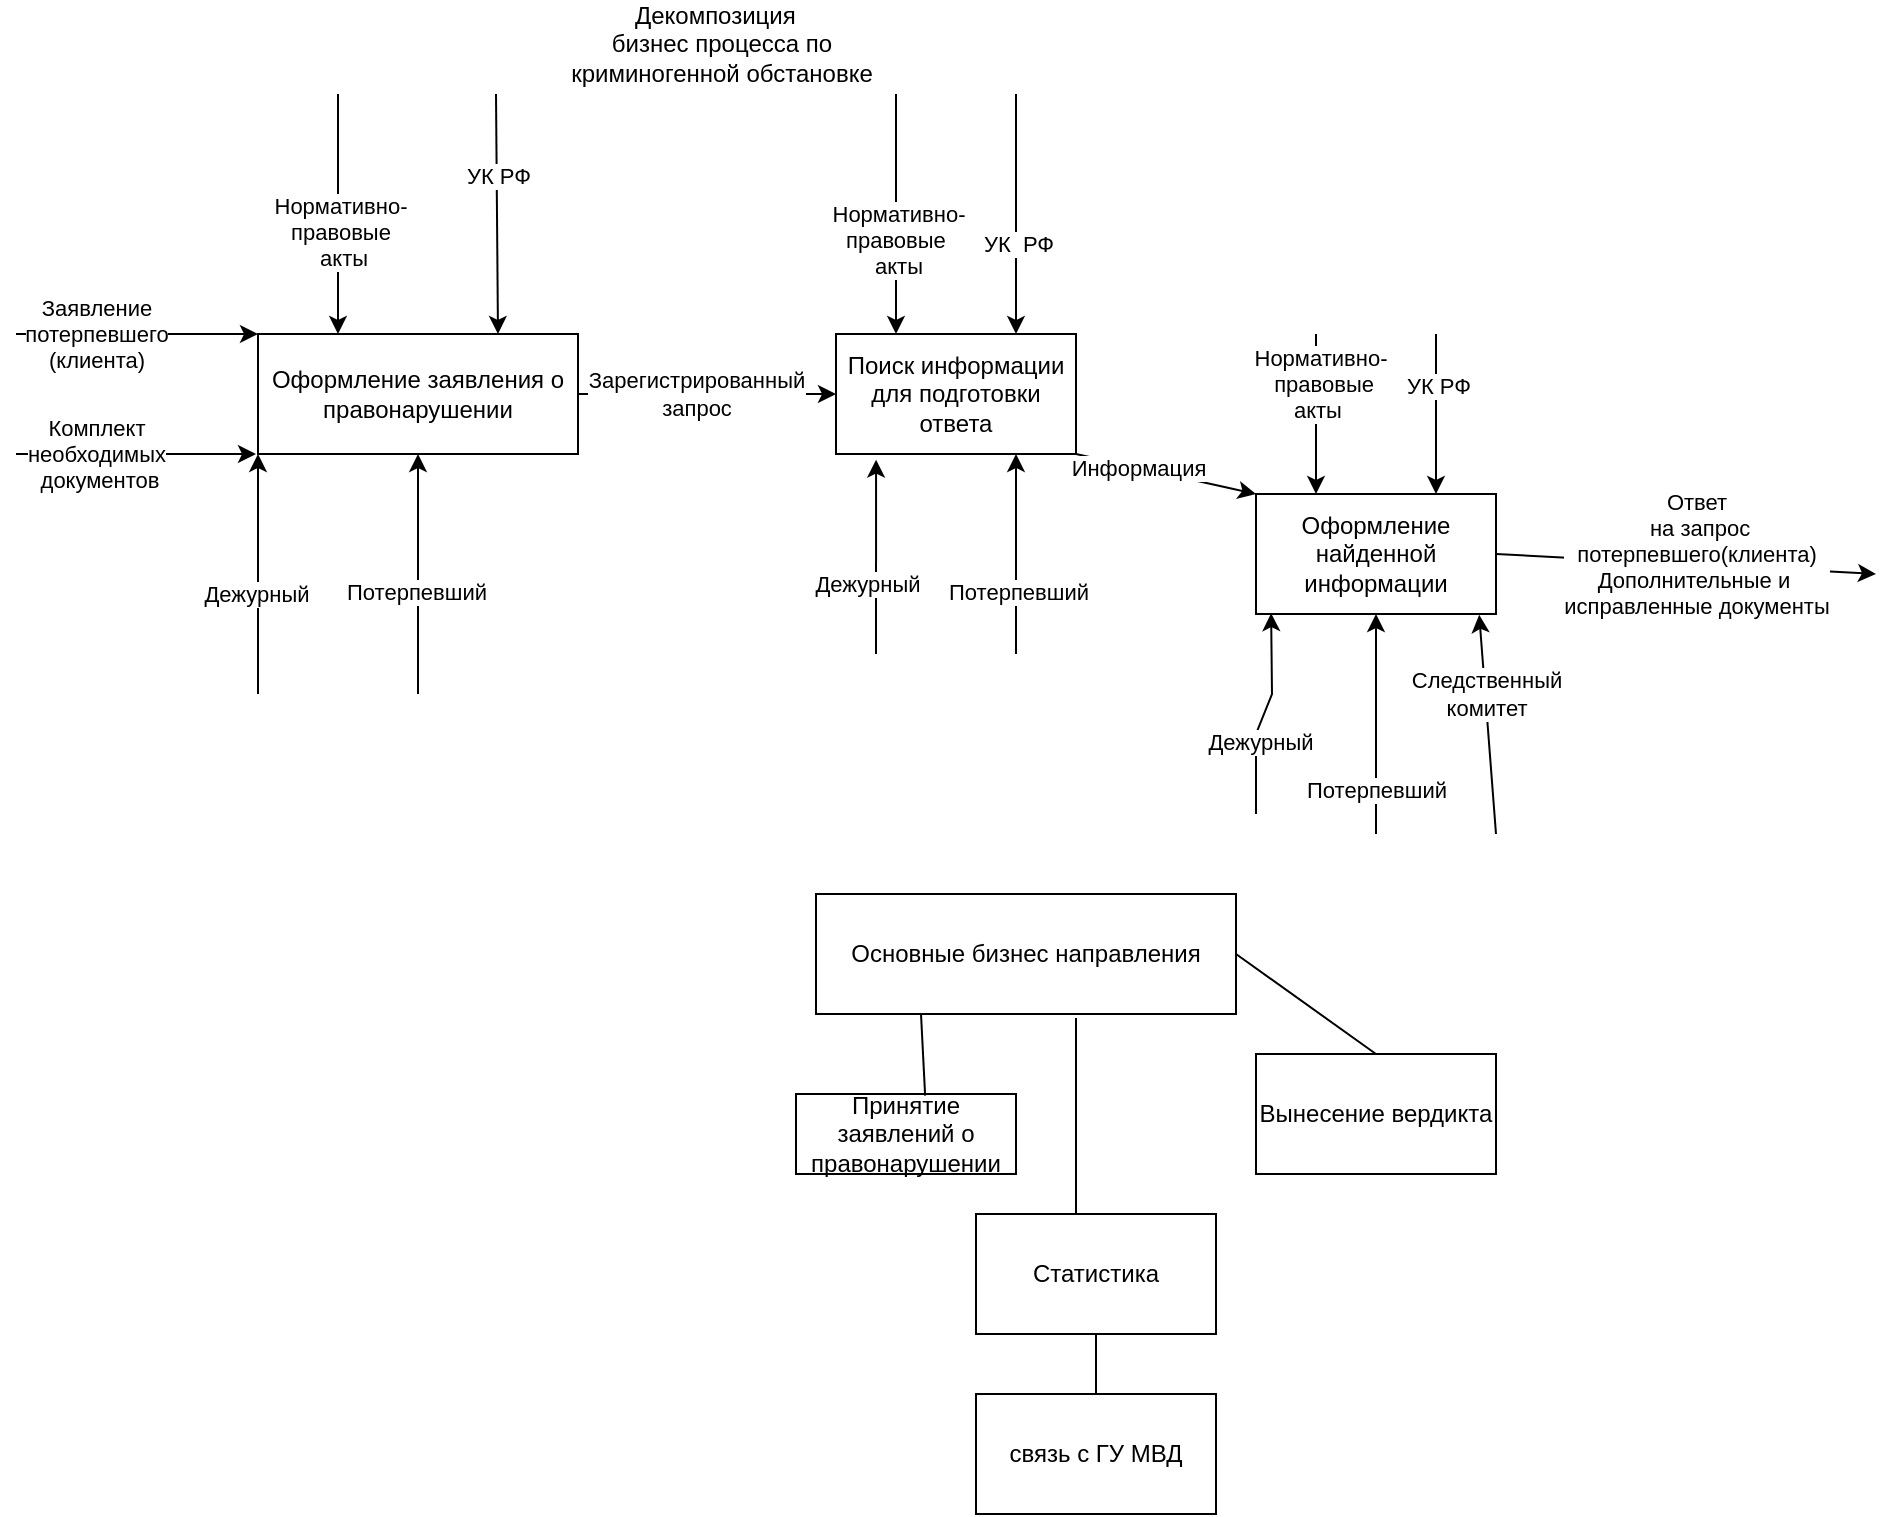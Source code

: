 <mxfile version="20.8.20" type="github" pages="3">
  <diagram name="Страница 1" id="KoeXcXxwSRBXX-UhThoY">
    <mxGraphModel dx="1010" dy="581" grid="1" gridSize="10" guides="1" tooltips="1" connect="1" arrows="1" fold="1" page="1" pageScale="1" pageWidth="827" pageHeight="1169" math="0" shadow="0">
      <root>
        <mxCell id="0" />
        <mxCell id="1" parent="0" />
        <mxCell id="JpxATV4K1BG4y2HD1JIV-2" value="Оформление заявления о правонарушении" style="rounded=0;whiteSpace=wrap;html=1;" parent="1" vertex="1">
          <mxGeometry x="161" y="520" width="160" height="60" as="geometry" />
        </mxCell>
        <mxCell id="JpxATV4K1BG4y2HD1JIV-3" value="Декомпозиция&amp;nbsp;&amp;nbsp;&lt;br&gt;бизнес процесса по криминогенной обстановке&lt;br&gt;" style="text;html=1;strokeColor=none;fillColor=none;align=center;verticalAlign=middle;whiteSpace=wrap;rounded=0;" parent="1" vertex="1">
          <mxGeometry x="300" y="360" width="186" height="30" as="geometry" />
        </mxCell>
        <mxCell id="JpxATV4K1BG4y2HD1JIV-5" value="" style="endArrow=classic;html=1;rounded=0;entryX=0;entryY=1;entryDx=0;entryDy=0;" parent="1" target="JpxATV4K1BG4y2HD1JIV-2" edge="1">
          <mxGeometry width="50" height="50" relative="1" as="geometry">
            <mxPoint x="161" y="700" as="sourcePoint" />
            <mxPoint x="561" y="690" as="targetPoint" />
          </mxGeometry>
        </mxCell>
        <mxCell id="JpxATV4K1BG4y2HD1JIV-6" value="Дежурный" style="edgeLabel;html=1;align=center;verticalAlign=middle;resizable=0;points=[];" parent="JpxATV4K1BG4y2HD1JIV-5" vertex="1" connectable="0">
          <mxGeometry x="-0.17" y="1" relative="1" as="geometry">
            <mxPoint as="offset" />
          </mxGeometry>
        </mxCell>
        <mxCell id="JpxATV4K1BG4y2HD1JIV-7" value="" style="endArrow=classic;html=1;rounded=0;entryX=0.5;entryY=1;entryDx=0;entryDy=0;" parent="1" target="JpxATV4K1BG4y2HD1JIV-2" edge="1">
          <mxGeometry width="50" height="50" relative="1" as="geometry">
            <mxPoint x="241" y="700" as="sourcePoint" />
            <mxPoint x="561" y="690" as="targetPoint" />
          </mxGeometry>
        </mxCell>
        <mxCell id="JpxATV4K1BG4y2HD1JIV-8" value="Потерпевший" style="edgeLabel;html=1;align=center;verticalAlign=middle;resizable=0;points=[];" parent="JpxATV4K1BG4y2HD1JIV-7" vertex="1" connectable="0">
          <mxGeometry x="-0.153" y="1" relative="1" as="geometry">
            <mxPoint as="offset" />
          </mxGeometry>
        </mxCell>
        <mxCell id="JpxATV4K1BG4y2HD1JIV-9" value="" style="endArrow=classic;html=1;rounded=0;entryX=0;entryY=0;entryDx=0;entryDy=0;" parent="1" target="JpxATV4K1BG4y2HD1JIV-2" edge="1">
          <mxGeometry width="50" height="50" relative="1" as="geometry">
            <mxPoint x="40" y="520" as="sourcePoint" />
            <mxPoint x="440" y="670" as="targetPoint" />
          </mxGeometry>
        </mxCell>
        <mxCell id="JpxATV4K1BG4y2HD1JIV-28" value="Заявление &lt;br&gt;потерпевшего&lt;br&gt;(клиента)" style="edgeLabel;html=1;align=center;verticalAlign=middle;resizable=0;points=[];" parent="JpxATV4K1BG4y2HD1JIV-9" vertex="1" connectable="0">
          <mxGeometry x="-0.193" relative="1" as="geometry">
            <mxPoint x="-9" as="offset" />
          </mxGeometry>
        </mxCell>
        <mxCell id="JpxATV4K1BG4y2HD1JIV-10" value="" style="endArrow=classic;html=1;rounded=0;" parent="1" edge="1">
          <mxGeometry width="50" height="50" relative="1" as="geometry">
            <mxPoint x="40" y="580" as="sourcePoint" />
            <mxPoint x="160" y="580" as="targetPoint" />
          </mxGeometry>
        </mxCell>
        <mxCell id="JpxATV4K1BG4y2HD1JIV-29" value="Комплект &lt;br&gt;необходимых&lt;br&gt;&amp;nbsp;документов" style="edgeLabel;html=1;align=center;verticalAlign=middle;resizable=0;points=[];" parent="JpxATV4K1BG4y2HD1JIV-10" vertex="1" connectable="0">
          <mxGeometry x="-0.437" y="-1" relative="1" as="geometry">
            <mxPoint x="6" y="-1" as="offset" />
          </mxGeometry>
        </mxCell>
        <mxCell id="JpxATV4K1BG4y2HD1JIV-11" value="" style="endArrow=classic;html=1;rounded=0;entryX=0.25;entryY=0;entryDx=0;entryDy=0;" parent="1" target="JpxATV4K1BG4y2HD1JIV-2" edge="1">
          <mxGeometry width="50" height="50" relative="1" as="geometry">
            <mxPoint x="201" y="400" as="sourcePoint" />
            <mxPoint x="440" y="470" as="targetPoint" />
          </mxGeometry>
        </mxCell>
        <mxCell id="JpxATV4K1BG4y2HD1JIV-30" value="Нормативно-&lt;br&gt;правовые&lt;br&gt;&amp;nbsp;акты" style="edgeLabel;html=1;align=center;verticalAlign=middle;resizable=0;points=[];" parent="JpxATV4K1BG4y2HD1JIV-11" vertex="1" connectable="0">
          <mxGeometry x="0.15" y="1" relative="1" as="geometry">
            <mxPoint as="offset" />
          </mxGeometry>
        </mxCell>
        <mxCell id="JpxATV4K1BG4y2HD1JIV-14" value="" style="endArrow=classic;html=1;rounded=0;exitX=1;exitY=0.5;exitDx=0;exitDy=0;" parent="1" source="JpxATV4K1BG4y2HD1JIV-2" target="JpxATV4K1BG4y2HD1JIV-15" edge="1">
          <mxGeometry width="50" height="50" relative="1" as="geometry">
            <mxPoint x="390" y="520" as="sourcePoint" />
            <mxPoint x="410" y="620" as="targetPoint" />
          </mxGeometry>
        </mxCell>
        <mxCell id="JpxATV4K1BG4y2HD1JIV-33" value="Зарегистрированный &lt;br&gt;запрос" style="edgeLabel;html=1;align=center;verticalAlign=middle;resizable=0;points=[];" parent="JpxATV4K1BG4y2HD1JIV-14" vertex="1" connectable="0">
          <mxGeometry x="-0.228" y="1" relative="1" as="geometry">
            <mxPoint x="9" y="1" as="offset" />
          </mxGeometry>
        </mxCell>
        <mxCell id="JpxATV4K1BG4y2HD1JIV-15" value="Поиск информации для подготовки ответа" style="rounded=0;whiteSpace=wrap;html=1;" parent="1" vertex="1">
          <mxGeometry x="450" y="520" width="120" height="60" as="geometry" />
        </mxCell>
        <mxCell id="JpxATV4K1BG4y2HD1JIV-16" value="" style="endArrow=classic;html=1;rounded=0;entryX=0.167;entryY=1.047;entryDx=0;entryDy=0;entryPerimeter=0;" parent="1" target="JpxATV4K1BG4y2HD1JIV-15" edge="1">
          <mxGeometry width="50" height="50" relative="1" as="geometry">
            <mxPoint x="470" y="680" as="sourcePoint" />
            <mxPoint x="440" y="570" as="targetPoint" />
          </mxGeometry>
        </mxCell>
        <mxCell id="JpxATV4K1BG4y2HD1JIV-39" value="Дежурный&amp;nbsp;" style="edgeLabel;html=1;align=center;verticalAlign=middle;resizable=0;points=[];" parent="JpxATV4K1BG4y2HD1JIV-16" vertex="1" connectable="0">
          <mxGeometry x="-0.28" y="3" relative="1" as="geometry">
            <mxPoint as="offset" />
          </mxGeometry>
        </mxCell>
        <mxCell id="JpxATV4K1BG4y2HD1JIV-17" value="" style="endArrow=classic;html=1;rounded=0;entryX=0.75;entryY=1;entryDx=0;entryDy=0;" parent="1" target="JpxATV4K1BG4y2HD1JIV-15" edge="1">
          <mxGeometry width="50" height="50" relative="1" as="geometry">
            <mxPoint x="540" y="680" as="sourcePoint" />
            <mxPoint x="440" y="570" as="targetPoint" />
            <Array as="points" />
          </mxGeometry>
        </mxCell>
        <mxCell id="JpxATV4K1BG4y2HD1JIV-40" value="Потерпевший" style="edgeLabel;html=1;align=center;verticalAlign=middle;resizable=0;points=[];" parent="JpxATV4K1BG4y2HD1JIV-17" vertex="1" connectable="0">
          <mxGeometry x="-0.38" y="-1" relative="1" as="geometry">
            <mxPoint as="offset" />
          </mxGeometry>
        </mxCell>
        <mxCell id="JpxATV4K1BG4y2HD1JIV-18" value="" style="endArrow=classic;html=1;rounded=0;entryX=0.25;entryY=0;entryDx=0;entryDy=0;" parent="1" edge="1">
          <mxGeometry width="50" height="50" relative="1" as="geometry">
            <mxPoint x="480" y="400" as="sourcePoint" />
            <mxPoint x="480" y="520" as="targetPoint" />
          </mxGeometry>
        </mxCell>
        <mxCell id="JpxATV4K1BG4y2HD1JIV-37" value="Нормативно-&lt;br&gt;правовые&amp;nbsp;&lt;br&gt;акты" style="edgeLabel;html=1;align=center;verticalAlign=middle;resizable=0;points=[];" parent="JpxATV4K1BG4y2HD1JIV-18" vertex="1" connectable="0">
          <mxGeometry x="0.213" y="1" relative="1" as="geometry">
            <mxPoint as="offset" />
          </mxGeometry>
        </mxCell>
        <mxCell id="JpxATV4K1BG4y2HD1JIV-20" value="" style="endArrow=classic;html=1;rounded=0;entryX=0.75;entryY=0;entryDx=0;entryDy=0;" parent="1" target="JpxATV4K1BG4y2HD1JIV-15" edge="1">
          <mxGeometry width="50" height="50" relative="1" as="geometry">
            <mxPoint x="540" y="400" as="sourcePoint" />
            <mxPoint x="320" y="500" as="targetPoint" />
          </mxGeometry>
        </mxCell>
        <mxCell id="JpxATV4K1BG4y2HD1JIV-38" value="УК&amp;nbsp; РФ" style="edgeLabel;html=1;align=center;verticalAlign=middle;resizable=0;points=[];" parent="JpxATV4K1BG4y2HD1JIV-20" vertex="1" connectable="0">
          <mxGeometry x="0.25" y="1" relative="1" as="geometry">
            <mxPoint as="offset" />
          </mxGeometry>
        </mxCell>
        <mxCell id="JpxATV4K1BG4y2HD1JIV-21" value="Оформление найденной информации" style="rounded=0;whiteSpace=wrap;html=1;" parent="1" vertex="1">
          <mxGeometry x="660" y="600" width="120" height="60" as="geometry" />
        </mxCell>
        <mxCell id="JpxATV4K1BG4y2HD1JIV-22" value="" style="endArrow=classic;html=1;rounded=0;entryX=0;entryY=0;entryDx=0;entryDy=0;exitX=1;exitY=1;exitDx=0;exitDy=0;" parent="1" source="JpxATV4K1BG4y2HD1JIV-15" target="JpxATV4K1BG4y2HD1JIV-21" edge="1">
          <mxGeometry width="50" height="50" relative="1" as="geometry">
            <mxPoint x="450" y="650" as="sourcePoint" />
            <mxPoint x="500" y="600" as="targetPoint" />
          </mxGeometry>
        </mxCell>
        <mxCell id="JpxATV4K1BG4y2HD1JIV-41" value="Информация" style="edgeLabel;html=1;align=center;verticalAlign=middle;resizable=0;points=[];" parent="JpxATV4K1BG4y2HD1JIV-22" vertex="1" connectable="0">
          <mxGeometry x="-0.308" relative="1" as="geometry">
            <mxPoint as="offset" />
          </mxGeometry>
        </mxCell>
        <mxCell id="JpxATV4K1BG4y2HD1JIV-24" value="" style="endArrow=classic;html=1;rounded=0;entryX=0.25;entryY=0;entryDx=0;entryDy=0;" parent="1" target="JpxATV4K1BG4y2HD1JIV-21" edge="1">
          <mxGeometry width="50" height="50" relative="1" as="geometry">
            <mxPoint x="690" y="520" as="sourcePoint" />
            <mxPoint x="580" y="600" as="targetPoint" />
          </mxGeometry>
        </mxCell>
        <mxCell id="JpxATV4K1BG4y2HD1JIV-42" value="Нормативно-&lt;br&gt;&amp;nbsp;правовые&lt;br&gt;акты&amp;nbsp;" style="edgeLabel;html=1;align=center;verticalAlign=middle;resizable=0;points=[];" parent="JpxATV4K1BG4y2HD1JIV-24" vertex="1" connectable="0">
          <mxGeometry x="-0.37" y="2" relative="1" as="geometry">
            <mxPoint as="offset" />
          </mxGeometry>
        </mxCell>
        <mxCell id="JpxATV4K1BG4y2HD1JIV-25" value="" style="endArrow=classic;html=1;rounded=0;entryX=0.75;entryY=0;entryDx=0;entryDy=0;" parent="1" target="JpxATV4K1BG4y2HD1JIV-21" edge="1">
          <mxGeometry width="50" height="50" relative="1" as="geometry">
            <mxPoint x="750" y="520" as="sourcePoint" />
            <mxPoint x="580" y="600" as="targetPoint" />
          </mxGeometry>
        </mxCell>
        <mxCell id="JpxATV4K1BG4y2HD1JIV-43" value="УК РФ" style="edgeLabel;html=1;align=center;verticalAlign=middle;resizable=0;points=[];" parent="JpxATV4K1BG4y2HD1JIV-25" vertex="1" connectable="0">
          <mxGeometry x="-0.365" y="1" relative="1" as="geometry">
            <mxPoint as="offset" />
          </mxGeometry>
        </mxCell>
        <mxCell id="JpxATV4K1BG4y2HD1JIV-27" value="" style="endArrow=classic;html=1;rounded=0;exitX=1;exitY=0.5;exitDx=0;exitDy=0;" parent="1" source="JpxATV4K1BG4y2HD1JIV-21" edge="1">
          <mxGeometry width="50" height="50" relative="1" as="geometry">
            <mxPoint x="900" y="645" as="sourcePoint" />
            <mxPoint x="970" y="640" as="targetPoint" />
          </mxGeometry>
        </mxCell>
        <mxCell id="JpxATV4K1BG4y2HD1JIV-45" value="Ответ&lt;br&gt;&amp;nbsp;на запрос &lt;br&gt;потерпевшего(клиента)&lt;br&gt;Дополнительные и&amp;nbsp;&lt;br style=&quot;border-color: var(--border-color);&quot;&gt;исправленные документы" style="edgeLabel;html=1;align=center;verticalAlign=middle;resizable=0;points=[];" parent="JpxATV4K1BG4y2HD1JIV-27" vertex="1" connectable="0">
          <mxGeometry x="0.447" y="2" relative="1" as="geometry">
            <mxPoint x="-38" y="-5" as="offset" />
          </mxGeometry>
        </mxCell>
        <mxCell id="JpxATV4K1BG4y2HD1JIV-31" value="" style="endArrow=classic;html=1;rounded=0;entryX=0.75;entryY=0;entryDx=0;entryDy=0;" parent="1" target="JpxATV4K1BG4y2HD1JIV-2" edge="1">
          <mxGeometry width="50" height="50" relative="1" as="geometry">
            <mxPoint x="280" y="400" as="sourcePoint" />
            <mxPoint x="520" y="460" as="targetPoint" />
          </mxGeometry>
        </mxCell>
        <mxCell id="JpxATV4K1BG4y2HD1JIV-32" value="УК РФ" style="edgeLabel;html=1;align=center;verticalAlign=middle;resizable=0;points=[];" parent="JpxATV4K1BG4y2HD1JIV-31" vertex="1" connectable="0">
          <mxGeometry x="-0.313" relative="1" as="geometry">
            <mxPoint as="offset" />
          </mxGeometry>
        </mxCell>
        <mxCell id="JpxATV4K1BG4y2HD1JIV-46" value="" style="endArrow=classic;html=1;rounded=0;entryX=0.063;entryY=0.993;entryDx=0;entryDy=0;entryPerimeter=0;" parent="1" target="JpxATV4K1BG4y2HD1JIV-21" edge="1">
          <mxGeometry width="50" height="50" relative="1" as="geometry">
            <mxPoint x="660" y="760" as="sourcePoint" />
            <mxPoint x="800" y="680" as="targetPoint" />
            <Array as="points">
              <mxPoint x="660" y="720" />
              <mxPoint x="668" y="700" />
            </Array>
          </mxGeometry>
        </mxCell>
        <mxCell id="JpxATV4K1BG4y2HD1JIV-47" value="Дежурный" style="edgeLabel;html=1;align=center;verticalAlign=middle;resizable=0;points=[];" parent="JpxATV4K1BG4y2HD1JIV-46" vertex="1" connectable="0">
          <mxGeometry x="-0.28" y="-2" relative="1" as="geometry">
            <mxPoint as="offset" />
          </mxGeometry>
        </mxCell>
        <mxCell id="JpxATV4K1BG4y2HD1JIV-48" value="" style="endArrow=classic;html=1;rounded=0;entryX=0.5;entryY=1;entryDx=0;entryDy=0;" parent="1" target="JpxATV4K1BG4y2HD1JIV-21" edge="1">
          <mxGeometry width="50" height="50" relative="1" as="geometry">
            <mxPoint x="720" y="770" as="sourcePoint" />
            <mxPoint x="800" y="680" as="targetPoint" />
          </mxGeometry>
        </mxCell>
        <mxCell id="JpxATV4K1BG4y2HD1JIV-49" value="Потерпевший" style="edgeLabel;html=1;align=center;verticalAlign=middle;resizable=0;points=[];" parent="JpxATV4K1BG4y2HD1JIV-48" vertex="1" connectable="0">
          <mxGeometry x="-0.59" relative="1" as="geometry">
            <mxPoint as="offset" />
          </mxGeometry>
        </mxCell>
        <mxCell id="JpxATV4K1BG4y2HD1JIV-51" value="" style="endArrow=classic;html=1;rounded=0;entryX=0.93;entryY=1.007;entryDx=0;entryDy=0;entryPerimeter=0;" parent="1" target="JpxATV4K1BG4y2HD1JIV-21" edge="1">
          <mxGeometry width="50" height="50" relative="1" as="geometry">
            <mxPoint x="780" y="770" as="sourcePoint" />
            <mxPoint x="800" y="670" as="targetPoint" />
          </mxGeometry>
        </mxCell>
        <mxCell id="JpxATV4K1BG4y2HD1JIV-52" value="Следственный&lt;br&gt;комитет" style="edgeLabel;html=1;align=center;verticalAlign=middle;resizable=0;points=[];" parent="JpxATV4K1BG4y2HD1JIV-51" vertex="1" connectable="0">
          <mxGeometry x="0.286" relative="1" as="geometry">
            <mxPoint as="offset" />
          </mxGeometry>
        </mxCell>
        <mxCell id="aHhKJmh2byT8OR0yJjD3-1" value="Основные бизнес направления" style="rounded=0;whiteSpace=wrap;html=1;" parent="1" vertex="1">
          <mxGeometry x="440" y="800" width="210" height="60" as="geometry" />
        </mxCell>
        <mxCell id="aHhKJmh2byT8OR0yJjD3-2" value="Принятие заявлений о правонарушении&lt;br&gt;" style="rounded=0;whiteSpace=wrap;html=1;" parent="1" vertex="1">
          <mxGeometry x="430" y="900" width="110" height="40" as="geometry" />
        </mxCell>
        <mxCell id="aHhKJmh2byT8OR0yJjD3-3" value="" style="endArrow=none;html=1;rounded=0;entryX=0.25;entryY=1;entryDx=0;entryDy=0;exitX=0.587;exitY=0.02;exitDx=0;exitDy=0;exitPerimeter=0;" parent="1" source="aHhKJmh2byT8OR0yJjD3-2" target="aHhKJmh2byT8OR0yJjD3-1" edge="1">
          <mxGeometry width="50" height="50" relative="1" as="geometry">
            <mxPoint x="490" y="1130" as="sourcePoint" />
            <mxPoint x="540" y="1080" as="targetPoint" />
          </mxGeometry>
        </mxCell>
        <mxCell id="aHhKJmh2byT8OR0yJjD3-4" value="Вынесение вердикта" style="rounded=0;whiteSpace=wrap;html=1;" parent="1" vertex="1">
          <mxGeometry x="660" y="880" width="120" height="60" as="geometry" />
        </mxCell>
        <mxCell id="aHhKJmh2byT8OR0yJjD3-5" value="" style="endArrow=none;html=1;rounded=0;entryX=1;entryY=0.5;entryDx=0;entryDy=0;exitX=0.5;exitY=0;exitDx=0;exitDy=0;" parent="1" source="aHhKJmh2byT8OR0yJjD3-4" target="aHhKJmh2byT8OR0yJjD3-1" edge="1">
          <mxGeometry width="50" height="50" relative="1" as="geometry">
            <mxPoint x="490" y="1110" as="sourcePoint" />
            <mxPoint x="540" y="1060" as="targetPoint" />
          </mxGeometry>
        </mxCell>
        <mxCell id="aHhKJmh2byT8OR0yJjD3-6" value="" style="endArrow=none;html=1;rounded=0;entryX=0.619;entryY=1.033;entryDx=0;entryDy=0;entryPerimeter=0;" parent="1" target="aHhKJmh2byT8OR0yJjD3-1" edge="1">
          <mxGeometry width="50" height="50" relative="1" as="geometry">
            <mxPoint x="570" y="960" as="sourcePoint" />
            <mxPoint x="540" y="1060" as="targetPoint" />
          </mxGeometry>
        </mxCell>
        <mxCell id="aHhKJmh2byT8OR0yJjD3-8" value="Статистика" style="rounded=0;whiteSpace=wrap;html=1;" parent="1" vertex="1">
          <mxGeometry x="520" y="960" width="120" height="60" as="geometry" />
        </mxCell>
        <mxCell id="aHhKJmh2byT8OR0yJjD3-10" value="связь с ГУ МВД" style="rounded=0;whiteSpace=wrap;html=1;" parent="1" vertex="1">
          <mxGeometry x="520" y="1050" width="120" height="60" as="geometry" />
        </mxCell>
        <mxCell id="aHhKJmh2byT8OR0yJjD3-11" value="" style="endArrow=none;html=1;rounded=0;entryX=0.5;entryY=1;entryDx=0;entryDy=0;exitX=0.5;exitY=0;exitDx=0;exitDy=0;" parent="1" source="aHhKJmh2byT8OR0yJjD3-10" target="aHhKJmh2byT8OR0yJjD3-8" edge="1">
          <mxGeometry width="50" height="50" relative="1" as="geometry">
            <mxPoint x="490" y="1110" as="sourcePoint" />
            <mxPoint x="540" y="1060" as="targetPoint" />
          </mxGeometry>
        </mxCell>
      </root>
    </mxGraphModel>
  </diagram>
  <diagram id="06sbYciNItUdiwfB3dzh" name="Страница 2">
    <mxGraphModel dx="1010" dy="581" grid="1" gridSize="10" guides="1" tooltips="1" connect="1" arrows="1" fold="1" page="1" pageScale="1" pageWidth="827" pageHeight="1169" math="0" shadow="0">
      <root>
        <mxCell id="0" />
        <mxCell id="1" parent="0" />
        <mxCell id="fRutE_xDzwfo4wYVh8_m-1" value="Регистрация правонарушений" style="rounded=0;whiteSpace=wrap;html=1;" parent="1" vertex="1">
          <mxGeometry x="320" y="90" width="120" height="60" as="geometry" />
        </mxCell>
        <mxCell id="fRutE_xDzwfo4wYVh8_m-2" value="Формирование накладной" style="rounded=0;whiteSpace=wrap;html=1;" parent="1" vertex="1">
          <mxGeometry x="450" y="160" width="120" height="60" as="geometry" />
        </mxCell>
        <mxCell id="fRutE_xDzwfo4wYVh8_m-3" value="Учет заявлений" style="rounded=0;whiteSpace=wrap;html=1;" parent="1" vertex="1">
          <mxGeometry x="310" y="185" width="100" height="55" as="geometry" />
        </mxCell>
        <mxCell id="fRutE_xDzwfo4wYVh8_m-4" value="" style="endArrow=none;html=1;rounded=0;entryX=0.5;entryY=1;entryDx=0;entryDy=0;exitX=0.5;exitY=0;exitDx=0;exitDy=0;" parent="1" source="fRutE_xDzwfo4wYVh8_m-3" target="fRutE_xDzwfo4wYVh8_m-1" edge="1">
          <mxGeometry width="50" height="50" relative="1" as="geometry">
            <mxPoint x="390" y="320" as="sourcePoint" />
            <mxPoint x="440" y="270" as="targetPoint" />
          </mxGeometry>
        </mxCell>
        <mxCell id="fRutE_xDzwfo4wYVh8_m-5" value="" style="endArrow=none;html=1;rounded=0;entryX=0;entryY=0.25;entryDx=0;entryDy=0;" parent="1" target="fRutE_xDzwfo4wYVh8_m-2" edge="1">
          <mxGeometry width="50" height="50" relative="1" as="geometry">
            <mxPoint x="370" y="170" as="sourcePoint" />
            <mxPoint x="440" y="260" as="targetPoint" />
          </mxGeometry>
        </mxCell>
        <mxCell id="fRutE_xDzwfo4wYVh8_m-6" value="Подсчет фактов о правонарушении" style="rounded=0;whiteSpace=wrap;html=1;" parent="1" vertex="1">
          <mxGeometry x="160" y="180" width="120" height="60" as="geometry" />
        </mxCell>
        <mxCell id="fRutE_xDzwfo4wYVh8_m-7" value="" style="endArrow=none;html=1;rounded=0;exitX=0.5;exitY=0;exitDx=0;exitDy=0;" parent="1" source="fRutE_xDzwfo4wYVh8_m-6" edge="1">
          <mxGeometry width="50" height="50" relative="1" as="geometry">
            <mxPoint x="390" y="310" as="sourcePoint" />
            <mxPoint x="370" y="170" as="targetPoint" />
          </mxGeometry>
        </mxCell>
        <mxCell id="fRutE_xDzwfo4wYVh8_m-8" value="Получение данных о потерпевшем&lt;br&gt;" style="rounded=0;whiteSpace=wrap;html=1;" parent="1" vertex="1">
          <mxGeometry x="310" y="260" width="100" height="60" as="geometry" />
        </mxCell>
        <mxCell id="fRutE_xDzwfo4wYVh8_m-9" value="" style="endArrow=none;html=1;rounded=0;entryX=1;entryY=1;entryDx=0;entryDy=0;exitX=0.5;exitY=0;exitDx=0;exitDy=0;" parent="1" source="fRutE_xDzwfo4wYVh8_m-8" target="fRutE_xDzwfo4wYVh8_m-6" edge="1">
          <mxGeometry width="50" height="50" relative="1" as="geometry">
            <mxPoint x="390" y="300" as="sourcePoint" />
            <mxPoint x="440" y="250" as="targetPoint" />
          </mxGeometry>
        </mxCell>
        <mxCell id="fRutE_xDzwfo4wYVh8_m-10" value="Получение информации о правонарушении" style="rounded=0;whiteSpace=wrap;html=1;" parent="1" vertex="1">
          <mxGeometry x="160" y="270" width="120" height="60" as="geometry" />
        </mxCell>
        <mxCell id="fRutE_xDzwfo4wYVh8_m-11" value="" style="endArrow=none;html=1;rounded=0;entryX=0.5;entryY=1;entryDx=0;entryDy=0;exitX=0.5;exitY=0;exitDx=0;exitDy=0;" parent="1" source="fRutE_xDzwfo4wYVh8_m-10" target="fRutE_xDzwfo4wYVh8_m-6" edge="1">
          <mxGeometry width="50" height="50" relative="1" as="geometry">
            <mxPoint x="390" y="290" as="sourcePoint" />
            <mxPoint x="440" y="240" as="targetPoint" />
          </mxGeometry>
        </mxCell>
        <mxCell id="fRutE_xDzwfo4wYVh8_m-12" value="" style="endArrow=none;html=1;rounded=0;" parent="1" target="fRutE_xDzwfo4wYVh8_m-13" edge="1">
          <mxGeometry width="50" height="50" relative="1" as="geometry">
            <mxPoint x="220" y="250" as="sourcePoint" />
            <mxPoint x="440" y="230" as="targetPoint" />
            <Array as="points">
              <mxPoint x="120" y="270" />
              <mxPoint x="110" y="300" />
            </Array>
          </mxGeometry>
        </mxCell>
        <mxCell id="fRutE_xDzwfo4wYVh8_m-13" value="Учет установления оценки правонарушения" style="rounded=0;whiteSpace=wrap;html=1;" parent="1" vertex="1">
          <mxGeometry x="80" y="340" width="120" height="60" as="geometry" />
        </mxCell>
        <mxCell id="fRutE_xDzwfo4wYVh8_m-14" value="Проверк аналичия правонарушения" style="rounded=0;whiteSpace=wrap;html=1;" parent="1" vertex="1">
          <mxGeometry x="220" y="360" width="120" height="60" as="geometry" />
        </mxCell>
        <mxCell id="fRutE_xDzwfo4wYVh8_m-15" value="" style="endArrow=none;html=1;rounded=0;entryX=0.5;entryY=1;entryDx=0;entryDy=0;exitX=0.5;exitY=0;exitDx=0;exitDy=0;" parent="1" source="fRutE_xDzwfo4wYVh8_m-14" target="fRutE_xDzwfo4wYVh8_m-10" edge="1">
          <mxGeometry width="50" height="50" relative="1" as="geometry">
            <mxPoint x="390" y="260" as="sourcePoint" />
            <mxPoint x="440" y="210" as="targetPoint" />
          </mxGeometry>
        </mxCell>
        <mxCell id="fRutE_xDzwfo4wYVh8_m-16" value="Идентефицирование и аутентфикация потерпевшего" style="rounded=0;whiteSpace=wrap;html=1;" parent="1" vertex="1">
          <mxGeometry x="80" y="440" width="120" height="60" as="geometry" />
        </mxCell>
        <mxCell id="fRutE_xDzwfo4wYVh8_m-17" value="" style="endArrow=none;html=1;rounded=0;entryX=0.5;entryY=0;entryDx=0;entryDy=0;exitX=0.5;exitY=1;exitDx=0;exitDy=0;" parent="1" source="fRutE_xDzwfo4wYVh8_m-13" target="fRutE_xDzwfo4wYVh8_m-16" edge="1">
          <mxGeometry width="50" height="50" relative="1" as="geometry">
            <mxPoint x="390" y="250" as="sourcePoint" />
            <mxPoint x="440" y="200" as="targetPoint" />
          </mxGeometry>
        </mxCell>
        <mxCell id="fRutE_xDzwfo4wYVh8_m-18" value="Авторитет потерпевшего" style="rounded=0;whiteSpace=wrap;html=1;" parent="1" vertex="1">
          <mxGeometry x="240" y="440" width="120" height="60" as="geometry" />
        </mxCell>
        <mxCell id="fRutE_xDzwfo4wYVh8_m-20" value="" style="endArrow=none;html=1;rounded=0;entryX=0;entryY=0.5;entryDx=0;entryDy=0;exitX=1;exitY=0.5;exitDx=0;exitDy=0;" parent="1" source="fRutE_xDzwfo4wYVh8_m-16" target="fRutE_xDzwfo4wYVh8_m-18" edge="1">
          <mxGeometry width="50" height="50" relative="1" as="geometry">
            <mxPoint x="390" y="240" as="sourcePoint" />
            <mxPoint x="440" y="190" as="targetPoint" />
          </mxGeometry>
        </mxCell>
      </root>
    </mxGraphModel>
  </diagram>
  <diagram id="0Ks22UQykmh2wS_aVPXv" name="Страница 3">
    <mxGraphModel dx="1010" dy="581" grid="1" gridSize="10" guides="1" tooltips="1" connect="1" arrows="1" fold="1" page="1" pageScale="1" pageWidth="827" pageHeight="1169" math="0" shadow="0">
      <root>
        <mxCell id="0" />
        <mxCell id="1" parent="0" />
        <mxCell id="Xh0Z7fg7vURL-RX4Ilve-1" value="Потерпевший" style="shape=umlActor;verticalLabelPosition=bottom;verticalAlign=top;html=1;outlineConnect=0;" parent="1" vertex="1">
          <mxGeometry x="180" y="140" width="30" height="60" as="geometry" />
        </mxCell>
        <mxCell id="Xh0Z7fg7vURL-RX4Ilve-2" value="Дежурный" style="shape=umlActor;verticalLabelPosition=bottom;verticalAlign=top;html=1;outlineConnect=0;" parent="1" vertex="1">
          <mxGeometry x="180" y="280" width="30" height="60" as="geometry" />
        </mxCell>
        <mxCell id="Xh0Z7fg7vURL-RX4Ilve-5" value="Заявление о правонарушении" style="ellipse;whiteSpace=wrap;html=1;" parent="1" vertex="1">
          <mxGeometry x="320" y="70" width="120" height="80" as="geometry" />
        </mxCell>
        <mxCell id="Xh0Z7fg7vURL-RX4Ilve-6" value="Предоставление фактов" style="ellipse;whiteSpace=wrap;html=1;" parent="1" vertex="1">
          <mxGeometry x="320" y="160" width="120" height="80" as="geometry" />
        </mxCell>
        <mxCell id="Xh0Z7fg7vURL-RX4Ilve-7" value="Анализ заявления" style="ellipse;whiteSpace=wrap;html=1;" parent="1" vertex="1">
          <mxGeometry x="300" y="280" width="120" height="80" as="geometry" />
        </mxCell>
        <mxCell id="Xh0Z7fg7vURL-RX4Ilve-9" value="Статистик заявлений" style="ellipse;whiteSpace=wrap;html=1;" parent="1" vertex="1">
          <mxGeometry x="300" y="370" width="120" height="80" as="geometry" />
        </mxCell>
        <mxCell id="Xh0Z7fg7vURL-RX4Ilve-10" value="" style="endArrow=classic;html=1;rounded=0;entryX=0;entryY=0.5;entryDx=0;entryDy=0;" parent="1" target="Xh0Z7fg7vURL-RX4Ilve-5" edge="1">
          <mxGeometry width="50" height="50" relative="1" as="geometry">
            <mxPoint x="220" y="160" as="sourcePoint" />
            <mxPoint x="440" y="280" as="targetPoint" />
          </mxGeometry>
        </mxCell>
        <mxCell id="Xh0Z7fg7vURL-RX4Ilve-11" value="" style="endArrow=classic;html=1;rounded=0;entryX=0;entryY=0.5;entryDx=0;entryDy=0;" parent="1" target="Xh0Z7fg7vURL-RX4Ilve-6" edge="1">
          <mxGeometry width="50" height="50" relative="1" as="geometry">
            <mxPoint x="220" y="160" as="sourcePoint" />
            <mxPoint x="440" y="280" as="targetPoint" />
          </mxGeometry>
        </mxCell>
        <mxCell id="Xh0Z7fg7vURL-RX4Ilve-12" value="" style="endArrow=classic;html=1;rounded=0;entryX=0;entryY=0.5;entryDx=0;entryDy=0;" parent="1" target="Xh0Z7fg7vURL-RX4Ilve-7" edge="1">
          <mxGeometry width="50" height="50" relative="1" as="geometry">
            <mxPoint x="230" y="300" as="sourcePoint" />
            <mxPoint x="440" y="280" as="targetPoint" />
          </mxGeometry>
        </mxCell>
        <mxCell id="Xh0Z7fg7vURL-RX4Ilve-13" value="" style="endArrow=classic;html=1;rounded=0;entryX=0;entryY=0.5;entryDx=0;entryDy=0;" parent="1" target="Xh0Z7fg7vURL-RX4Ilve-9" edge="1">
          <mxGeometry width="50" height="50" relative="1" as="geometry">
            <mxPoint x="230" y="300" as="sourcePoint" />
            <mxPoint x="440" y="280" as="targetPoint" />
          </mxGeometry>
        </mxCell>
      </root>
    </mxGraphModel>
  </diagram>
</mxfile>
